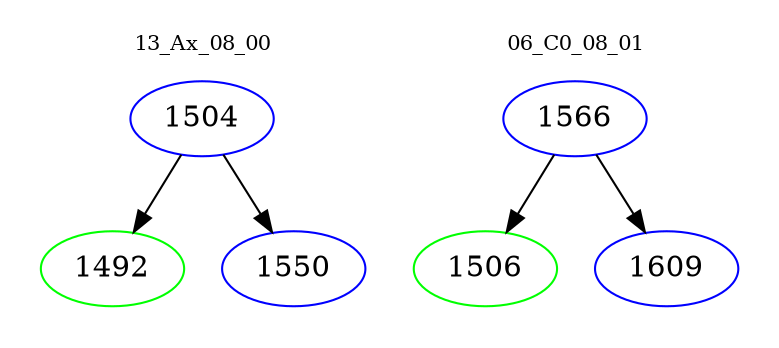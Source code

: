 digraph{
subgraph cluster_0 {
color = white
label = "13_Ax_08_00";
fontsize=10;
T0_1504 [label="1504", color="blue"]
T0_1504 -> T0_1492 [color="black"]
T0_1492 [label="1492", color="green"]
T0_1504 -> T0_1550 [color="black"]
T0_1550 [label="1550", color="blue"]
}
subgraph cluster_1 {
color = white
label = "06_C0_08_01";
fontsize=10;
T1_1566 [label="1566", color="blue"]
T1_1566 -> T1_1506 [color="black"]
T1_1506 [label="1506", color="green"]
T1_1566 -> T1_1609 [color="black"]
T1_1609 [label="1609", color="blue"]
}
}
